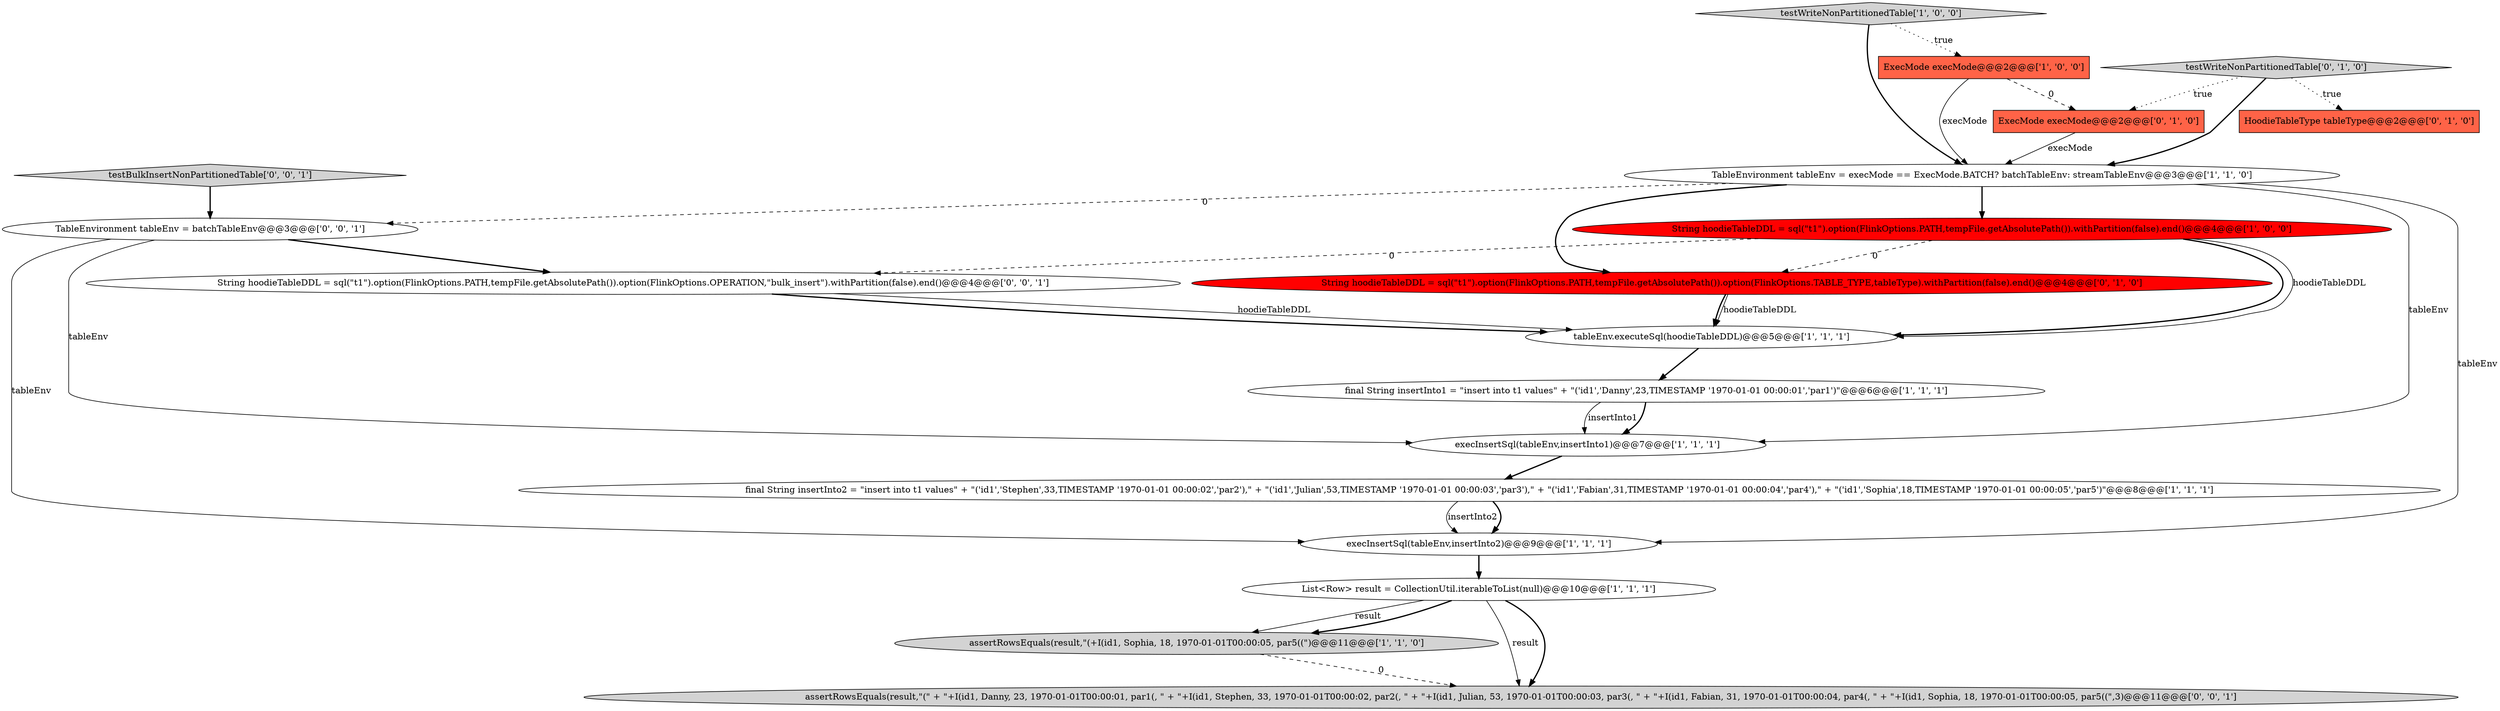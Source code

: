 digraph {
9 [style = filled, label = "TableEnvironment tableEnv = execMode == ExecMode.BATCH? batchTableEnv: streamTableEnv@@@3@@@['1', '1', '0']", fillcolor = white, shape = ellipse image = "AAA0AAABBB1BBB"];
6 [style = filled, label = "tableEnv.executeSql(hoodieTableDDL)@@@5@@@['1', '1', '1']", fillcolor = white, shape = ellipse image = "AAA0AAABBB1BBB"];
14 [style = filled, label = "ExecMode execMode@@@2@@@['0', '1', '0']", fillcolor = tomato, shape = box image = "AAA1AAABBB2BBB"];
1 [style = filled, label = "execInsertSql(tableEnv,insertInto1)@@@7@@@['1', '1', '1']", fillcolor = white, shape = ellipse image = "AAA0AAABBB1BBB"];
3 [style = filled, label = "final String insertInto2 = \"insert into t1 values\" + \"('id1','Stephen',33,TIMESTAMP '1970-01-01 00:00:02','par2'),\" + \"('id1','Julian',53,TIMESTAMP '1970-01-01 00:00:03','par3'),\" + \"('id1','Fabian',31,TIMESTAMP '1970-01-01 00:00:04','par4'),\" + \"('id1','Sophia',18,TIMESTAMP '1970-01-01 00:00:05','par5')\"@@@8@@@['1', '1', '1']", fillcolor = white, shape = ellipse image = "AAA0AAABBB1BBB"];
8 [style = filled, label = "ExecMode execMode@@@2@@@['1', '0', '0']", fillcolor = tomato, shape = box image = "AAA1AAABBB1BBB"];
11 [style = filled, label = "String hoodieTableDDL = sql(\"t1\").option(FlinkOptions.PATH,tempFile.getAbsolutePath()).option(FlinkOptions.TABLE_TYPE,tableType).withPartition(false).end()@@@4@@@['0', '1', '0']", fillcolor = red, shape = ellipse image = "AAA1AAABBB2BBB"];
17 [style = filled, label = "testBulkInsertNonPartitionedTable['0', '0', '1']", fillcolor = lightgray, shape = diamond image = "AAA0AAABBB3BBB"];
5 [style = filled, label = "String hoodieTableDDL = sql(\"t1\").option(FlinkOptions.PATH,tempFile.getAbsolutePath()).withPartition(false).end()@@@4@@@['1', '0', '0']", fillcolor = red, shape = ellipse image = "AAA1AAABBB1BBB"];
15 [style = filled, label = "assertRowsEquals(result,\"(\" + \"+I(id1, Danny, 23, 1970-01-01T00:00:01, par1(, \" + \"+I(id1, Stephen, 33, 1970-01-01T00:00:02, par2(, \" + \"+I(id1, Julian, 53, 1970-01-01T00:00:03, par3(, \" + \"+I(id1, Fabian, 31, 1970-01-01T00:00:04, par4(, \" + \"+I(id1, Sophia, 18, 1970-01-01T00:00:05, par5((\",3)@@@11@@@['0', '0', '1']", fillcolor = lightgray, shape = ellipse image = "AAA0AAABBB3BBB"];
4 [style = filled, label = "assertRowsEquals(result,\"(+I(id1, Sophia, 18, 1970-01-01T00:00:05, par5((\")@@@11@@@['1', '1', '0']", fillcolor = lightgray, shape = ellipse image = "AAA0AAABBB1BBB"];
10 [style = filled, label = "final String insertInto1 = \"insert into t1 values\" + \"('id1','Danny',23,TIMESTAMP '1970-01-01 00:00:01','par1')\"@@@6@@@['1', '1', '1']", fillcolor = white, shape = ellipse image = "AAA0AAABBB1BBB"];
18 [style = filled, label = "String hoodieTableDDL = sql(\"t1\").option(FlinkOptions.PATH,tempFile.getAbsolutePath()).option(FlinkOptions.OPERATION,\"bulk_insert\").withPartition(false).end()@@@4@@@['0', '0', '1']", fillcolor = white, shape = ellipse image = "AAA0AAABBB3BBB"];
16 [style = filled, label = "TableEnvironment tableEnv = batchTableEnv@@@3@@@['0', '0', '1']", fillcolor = white, shape = ellipse image = "AAA0AAABBB3BBB"];
2 [style = filled, label = "List<Row> result = CollectionUtil.iterableToList(null)@@@10@@@['1', '1', '1']", fillcolor = white, shape = ellipse image = "AAA0AAABBB1BBB"];
12 [style = filled, label = "HoodieTableType tableType@@@2@@@['0', '1', '0']", fillcolor = tomato, shape = box image = "AAA0AAABBB2BBB"];
7 [style = filled, label = "execInsertSql(tableEnv,insertInto2)@@@9@@@['1', '1', '1']", fillcolor = white, shape = ellipse image = "AAA0AAABBB1BBB"];
0 [style = filled, label = "testWriteNonPartitionedTable['1', '0', '0']", fillcolor = lightgray, shape = diamond image = "AAA0AAABBB1BBB"];
13 [style = filled, label = "testWriteNonPartitionedTable['0', '1', '0']", fillcolor = lightgray, shape = diamond image = "AAA0AAABBB2BBB"];
0->9 [style = bold, label=""];
9->16 [style = dashed, label="0"];
16->18 [style = bold, label=""];
9->11 [style = bold, label=""];
2->4 [style = solid, label="result"];
2->15 [style = solid, label="result"];
13->12 [style = dotted, label="true"];
16->1 [style = solid, label="tableEnv"];
11->6 [style = bold, label=""];
1->3 [style = bold, label=""];
9->7 [style = solid, label="tableEnv"];
14->9 [style = solid, label="execMode"];
8->14 [style = dashed, label="0"];
10->1 [style = solid, label="insertInto1"];
9->1 [style = solid, label="tableEnv"];
5->18 [style = dashed, label="0"];
2->4 [style = bold, label=""];
18->6 [style = solid, label="hoodieTableDDL"];
0->8 [style = dotted, label="true"];
5->6 [style = bold, label=""];
5->11 [style = dashed, label="0"];
3->7 [style = bold, label=""];
18->6 [style = bold, label=""];
8->9 [style = solid, label="execMode"];
7->2 [style = bold, label=""];
4->15 [style = dashed, label="0"];
6->10 [style = bold, label=""];
2->15 [style = bold, label=""];
9->5 [style = bold, label=""];
11->6 [style = solid, label="hoodieTableDDL"];
13->9 [style = bold, label=""];
5->6 [style = solid, label="hoodieTableDDL"];
10->1 [style = bold, label=""];
13->14 [style = dotted, label="true"];
17->16 [style = bold, label=""];
16->7 [style = solid, label="tableEnv"];
3->7 [style = solid, label="insertInto2"];
}
